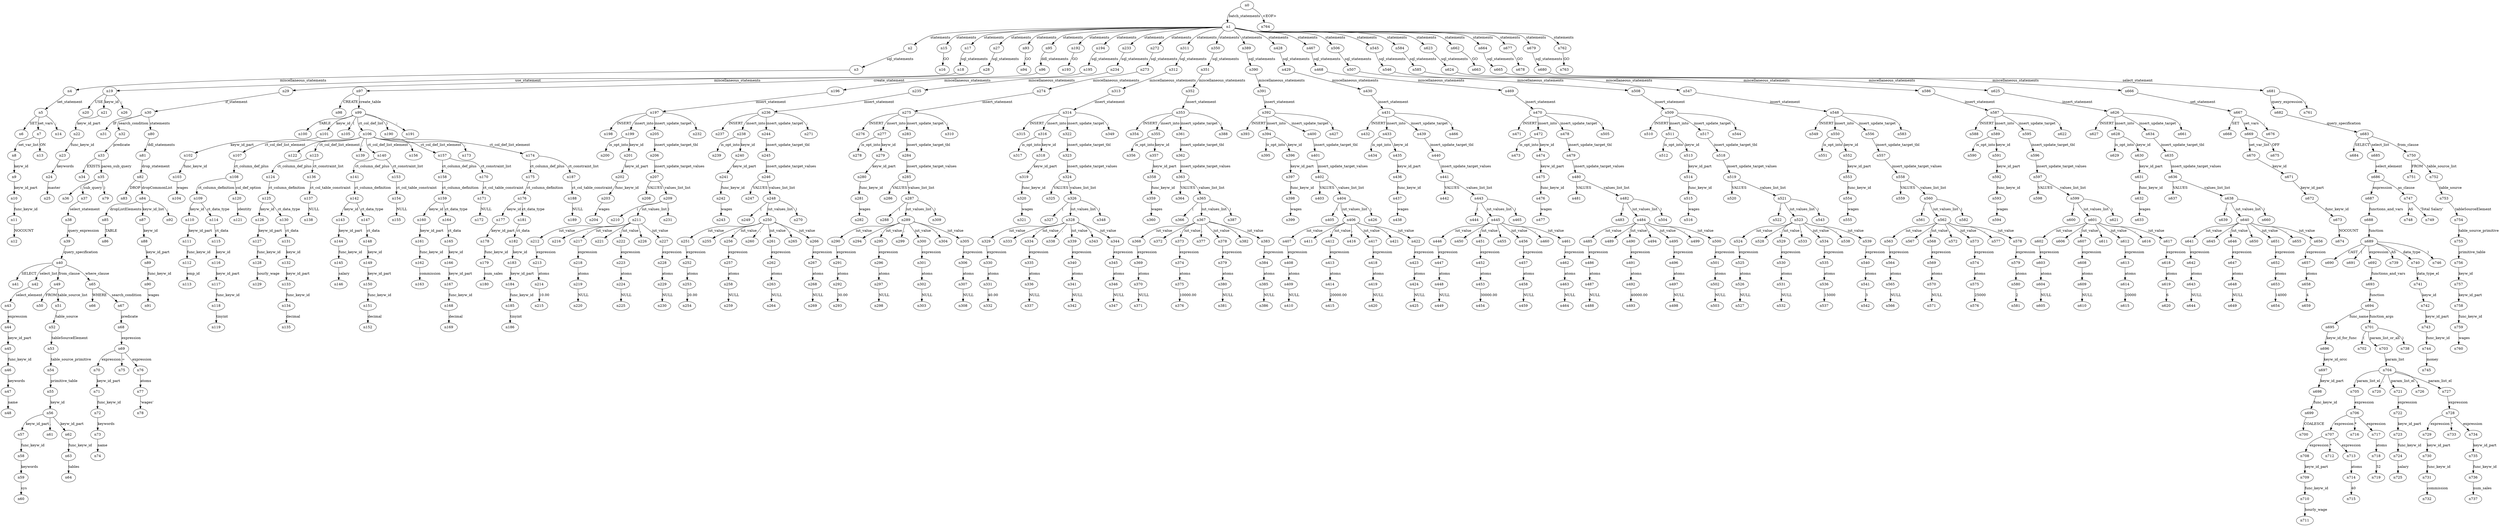 digraph ParseTree {
  n0 -> n1 [label="batch_statements"];
  n1 -> n2 [label="statements"];
  n2 -> n3 [label="sql_statements"];
  n3 -> n4 [label="miscellaneous_statements"];
  n4 -> n5 [label="set_statement"];
  n5 -> n6 [label="SET"];
  n5 -> n7 [label="set_vars"];
  n7 -> n8 [label="set_var_list"];
  n8 -> n9 [label="keyw_id"];
  n9 -> n10 [label="keyw_id_part"];
  n10 -> n11 [label="func_keyw_id"];
  n11 -> n12 [label="NOCOUNT"];
  n7 -> n13 [label="ON"];
  n5 -> n14 [label=";"];
  n1 -> n15 [label="statements"];
  n15 -> n16 [label="GO"];
  n1 -> n17 [label="statements"];
  n17 -> n18 [label="sql_statements"];
  n18 -> n19 [label="use_statement"];
  n19 -> n20 [label="USE"];
  n19 -> n21 [label="keyw_id"];
  n21 -> n22 [label="keyw_id_part"];
  n22 -> n23 [label="func_keyw_id"];
  n23 -> n24 [label="keywords"];
  n24 -> n25 [label="master"];
  n19 -> n26 [label=";"];
  n1 -> n27 [label="statements"];
  n27 -> n28 [label="sql_statements"];
  n28 -> n29 [label="miscellaneous_statements"];
  n29 -> n30 [label="if_statement"];
  n30 -> n31 [label="IF"];
  n30 -> n32 [label="search_condition"];
  n32 -> n33 [label="predicate"];
  n33 -> n34 [label="EXISTS"];
  n33 -> n35 [label="paren_sub_query"];
  n35 -> n36 [label="("];
  n35 -> n37 [label="sub_query"];
  n37 -> n38 [label="select_statement"];
  n38 -> n39 [label="query_expression"];
  n39 -> n40 [label="query_specification"];
  n40 -> n41 [label="SELECT"];
  n40 -> n42 [label="select_list"];
  n42 -> n43 [label="select_element"];
  n43 -> n44 [label="expression"];
  n44 -> n45 [label="keyw_id_part"];
  n45 -> n46 [label="func_keyw_id"];
  n46 -> n47 [label="keywords"];
  n47 -> n48 [label="name"];
  n40 -> n49 [label="from_clause"];
  n49 -> n50 [label="FROM"];
  n49 -> n51 [label="table_source_list"];
  n51 -> n52 [label="table_source"];
  n52 -> n53 [label="tableSourceElement"];
  n53 -> n54 [label="table_source_primitive"];
  n54 -> n55 [label="primitive_table"];
  n55 -> n56 [label="keyw_id"];
  n56 -> n57 [label="keyw_id_part"];
  n57 -> n58 [label="func_keyw_id"];
  n58 -> n59 [label="keywords"];
  n59 -> n60 [label="sys"];
  n56 -> n61 [label="."];
  n56 -> n62 [label="keyw_id_part"];
  n62 -> n63 [label="func_keyw_id"];
  n63 -> n64 [label="tables"];
  n40 -> n65 [label="where_clause"];
  n65 -> n66 [label="WHERE"];
  n65 -> n67 [label="search_condition"];
  n67 -> n68 [label="predicate"];
  n68 -> n69 [label="expression"];
  n69 -> n70 [label="expression"];
  n70 -> n71 [label="keyw_id_part"];
  n71 -> n72 [label="func_keyw_id"];
  n72 -> n73 [label="keywords"];
  n73 -> n74 [label="name"];
  n69 -> n75 [label="="];
  n69 -> n76 [label="expression"];
  n76 -> n77 [label="atoms"];
  n77 -> n78 [label="'wages'"];
  n35 -> n79 [label=")"];
  n30 -> n80 [label="statements"];
  n80 -> n81 [label="ddl_statements"];
  n81 -> n82 [label="drop_statement"];
  n82 -> n83 [label="DROP"];
  n82 -> n84 [label="dropCommonList"];
  n84 -> n85 [label="dropListElements"];
  n85 -> n86 [label="TABLE"];
  n84 -> n87 [label="keyw_id_list"];
  n87 -> n88 [label="keyw_id"];
  n88 -> n89 [label="keyw_id_part"];
  n89 -> n90 [label="func_keyw_id"];
  n90 -> n91 [label="wages"];
  n84 -> n92 [label=";"];
  n1 -> n93 [label="statements"];
  n93 -> n94 [label="GO"];
  n1 -> n95 [label="statements"];
  n95 -> n96 [label="ddl_statements"];
  n96 -> n97 [label="create_statement"];
  n97 -> n98 [label="CREATE"];
  n97 -> n99 [label="create_table"];
  n99 -> n100 [label="TABLE"];
  n99 -> n101 [label="keyw_id"];
  n101 -> n102 [label="keyw_id_part"];
  n102 -> n103 [label="func_keyw_id"];
  n103 -> n104 [label="wages"];
  n99 -> n105 [label="("];
  n99 -> n106 [label="ct_col_def_list"];
  n106 -> n107 [label="ct_col_def_list_element"];
  n107 -> n108 [label="ct_column_def_plus"];
  n108 -> n109 [label="ct_column_definition"];
  n109 -> n110 [label="keyw_id"];
  n110 -> n111 [label="keyw_id_part"];
  n111 -> n112 [label="func_keyw_id"];
  n112 -> n113 [label="emp_id"];
  n109 -> n114 [label="ct_data_type"];
  n114 -> n115 [label="ct_data"];
  n115 -> n116 [label="keyw_id"];
  n116 -> n117 [label="keyw_id_part"];
  n117 -> n118 [label="func_keyw_id"];
  n118 -> n119 [label="tinyint"];
  n108 -> n120 [label="col_def_option"];
  n120 -> n121 [label="identity"];
  n106 -> n122 [label=","];
  n106 -> n123 [label="ct_col_def_list_element"];
  n123 -> n124 [label="ct_column_def_plus"];
  n124 -> n125 [label="ct_column_definition"];
  n125 -> n126 [label="keyw_id"];
  n126 -> n127 [label="keyw_id_part"];
  n127 -> n128 [label="func_keyw_id"];
  n128 -> n129 [label="hourly_wage"];
  n125 -> n130 [label="ct_data_type"];
  n130 -> n131 [label="ct_data"];
  n131 -> n132 [label="keyw_id"];
  n132 -> n133 [label="keyw_id_part"];
  n133 -> n134 [label="func_keyw_id"];
  n134 -> n135 [label="decimal"];
  n123 -> n136 [label="ct_constraint_list"];
  n136 -> n137 [label="ct_col_table_constraint"];
  n137 -> n138 [label="NULL"];
  n106 -> n139 [label=","];
  n106 -> n140 [label="ct_col_def_list_element"];
  n140 -> n141 [label="ct_column_def_plus"];
  n141 -> n142 [label="ct_column_definition"];
  n142 -> n143 [label="keyw_id"];
  n143 -> n144 [label="keyw_id_part"];
  n144 -> n145 [label="func_keyw_id"];
  n145 -> n146 [label="salary"];
  n142 -> n147 [label="ct_data_type"];
  n147 -> n148 [label="ct_data"];
  n148 -> n149 [label="keyw_id"];
  n149 -> n150 [label="keyw_id_part"];
  n150 -> n151 [label="func_keyw_id"];
  n151 -> n152 [label="decimal"];
  n140 -> n153 [label="ct_constraint_list"];
  n153 -> n154 [label="ct_col_table_constraint"];
  n154 -> n155 [label="NULL"];
  n106 -> n156 [label=","];
  n106 -> n157 [label="ct_col_def_list_element"];
  n157 -> n158 [label="ct_column_def_plus"];
  n158 -> n159 [label="ct_column_definition"];
  n159 -> n160 [label="keyw_id"];
  n160 -> n161 [label="keyw_id_part"];
  n161 -> n162 [label="func_keyw_id"];
  n162 -> n163 [label="commission"];
  n159 -> n164 [label="ct_data_type"];
  n164 -> n165 [label="ct_data"];
  n165 -> n166 [label="keyw_id"];
  n166 -> n167 [label="keyw_id_part"];
  n167 -> n168 [label="func_keyw_id"];
  n168 -> n169 [label="decimal"];
  n157 -> n170 [label="ct_constraint_list"];
  n170 -> n171 [label="ct_col_table_constraint"];
  n171 -> n172 [label="NULL"];
  n106 -> n173 [label=","];
  n106 -> n174 [label="ct_col_def_list_element"];
  n174 -> n175 [label="ct_column_def_plus"];
  n175 -> n176 [label="ct_column_definition"];
  n176 -> n177 [label="keyw_id"];
  n177 -> n178 [label="keyw_id_part"];
  n178 -> n179 [label="func_keyw_id"];
  n179 -> n180 [label="num_sales"];
  n176 -> n181 [label="ct_data_type"];
  n181 -> n182 [label="ct_data"];
  n182 -> n183 [label="keyw_id"];
  n183 -> n184 [label="keyw_id_part"];
  n184 -> n185 [label="func_keyw_id"];
  n185 -> n186 [label="tinyint"];
  n174 -> n187 [label="ct_constraint_list"];
  n187 -> n188 [label="ct_col_table_constraint"];
  n188 -> n189 [label="NULL"];
  n99 -> n190 [label=")"];
  n99 -> n191 [label=";"];
  n1 -> n192 [label="statements"];
  n192 -> n193 [label="GO"];
  n1 -> n194 [label="statements"];
  n194 -> n195 [label="sql_statements"];
  n195 -> n196 [label="miscellaneous_statements"];
  n196 -> n197 [label="insert_statement"];
  n197 -> n198 [label="INSERT"];
  n197 -> n199 [label="insert_into"];
  n199 -> n200 [label="is_opt_into"];
  n199 -> n201 [label="keyw_id"];
  n201 -> n202 [label="keyw_id_part"];
  n202 -> n203 [label="func_keyw_id"];
  n203 -> n204 [label="wages"];
  n197 -> n205 [label="insert_update_target"];
  n205 -> n206 [label="insert_update_target_tbl"];
  n206 -> n207 [label="insert_update_target_values"];
  n207 -> n208 [label="VALUES"];
  n207 -> n209 [label="values_list_list"];
  n209 -> n210 [label="("];
  n209 -> n211 [label="iut_values_list"];
  n211 -> n212 [label="iut_value"];
  n212 -> n213 [label="expression"];
  n213 -> n214 [label="atoms"];
  n214 -> n215 [label="10.00"];
  n211 -> n216 [label=","];
  n211 -> n217 [label="iut_value"];
  n217 -> n218 [label="expression"];
  n218 -> n219 [label="atoms"];
  n219 -> n220 [label="NULL"];
  n211 -> n221 [label=","];
  n211 -> n222 [label="iut_value"];
  n222 -> n223 [label="expression"];
  n223 -> n224 [label="atoms"];
  n224 -> n225 [label="NULL"];
  n211 -> n226 [label=","];
  n211 -> n227 [label="iut_value"];
  n227 -> n228 [label="expression"];
  n228 -> n229 [label="atoms"];
  n229 -> n230 [label="NULL"];
  n209 -> n231 [label=")"];
  n197 -> n232 [label=";"];
  n1 -> n233 [label="statements"];
  n233 -> n234 [label="sql_statements"];
  n234 -> n235 [label="miscellaneous_statements"];
  n235 -> n236 [label="insert_statement"];
  n236 -> n237 [label="INSERT"];
  n236 -> n238 [label="insert_into"];
  n238 -> n239 [label="is_opt_into"];
  n238 -> n240 [label="keyw_id"];
  n240 -> n241 [label="keyw_id_part"];
  n241 -> n242 [label="func_keyw_id"];
  n242 -> n243 [label="wages"];
  n236 -> n244 [label="insert_update_target"];
  n244 -> n245 [label="insert_update_target_tbl"];
  n245 -> n246 [label="insert_update_target_values"];
  n246 -> n247 [label="VALUES"];
  n246 -> n248 [label="values_list_list"];
  n248 -> n249 [label="("];
  n248 -> n250 [label="iut_values_list"];
  n250 -> n251 [label="iut_value"];
  n251 -> n252 [label="expression"];
  n252 -> n253 [label="atoms"];
  n253 -> n254 [label="20.00"];
  n250 -> n255 [label=","];
  n250 -> n256 [label="iut_value"];
  n256 -> n257 [label="expression"];
  n257 -> n258 [label="atoms"];
  n258 -> n259 [label="NULL"];
  n250 -> n260 [label=","];
  n250 -> n261 [label="iut_value"];
  n261 -> n262 [label="expression"];
  n262 -> n263 [label="atoms"];
  n263 -> n264 [label="NULL"];
  n250 -> n265 [label=","];
  n250 -> n266 [label="iut_value"];
  n266 -> n267 [label="expression"];
  n267 -> n268 [label="atoms"];
  n268 -> n269 [label="NULL"];
  n248 -> n270 [label=")"];
  n236 -> n271 [label=";"];
  n1 -> n272 [label="statements"];
  n272 -> n273 [label="sql_statements"];
  n273 -> n274 [label="miscellaneous_statements"];
  n274 -> n275 [label="insert_statement"];
  n275 -> n276 [label="INSERT"];
  n275 -> n277 [label="insert_into"];
  n277 -> n278 [label="is_opt_into"];
  n277 -> n279 [label="keyw_id"];
  n279 -> n280 [label="keyw_id_part"];
  n280 -> n281 [label="func_keyw_id"];
  n281 -> n282 [label="wages"];
  n275 -> n283 [label="insert_update_target"];
  n283 -> n284 [label="insert_update_target_tbl"];
  n284 -> n285 [label="insert_update_target_values"];
  n285 -> n286 [label="VALUES"];
  n285 -> n287 [label="values_list_list"];
  n287 -> n288 [label="("];
  n287 -> n289 [label="iut_values_list"];
  n289 -> n290 [label="iut_value"];
  n290 -> n291 [label="expression"];
  n291 -> n292 [label="atoms"];
  n292 -> n293 [label="30.00"];
  n289 -> n294 [label=","];
  n289 -> n295 [label="iut_value"];
  n295 -> n296 [label="expression"];
  n296 -> n297 [label="atoms"];
  n297 -> n298 [label="NULL"];
  n289 -> n299 [label=","];
  n289 -> n300 [label="iut_value"];
  n300 -> n301 [label="expression"];
  n301 -> n302 [label="atoms"];
  n302 -> n303 [label="NULL"];
  n289 -> n304 [label=","];
  n289 -> n305 [label="iut_value"];
  n305 -> n306 [label="expression"];
  n306 -> n307 [label="atoms"];
  n307 -> n308 [label="NULL"];
  n287 -> n309 [label=")"];
  n275 -> n310 [label=";"];
  n1 -> n311 [label="statements"];
  n311 -> n312 [label="sql_statements"];
  n312 -> n313 [label="miscellaneous_statements"];
  n313 -> n314 [label="insert_statement"];
  n314 -> n315 [label="INSERT"];
  n314 -> n316 [label="insert_into"];
  n316 -> n317 [label="is_opt_into"];
  n316 -> n318 [label="keyw_id"];
  n318 -> n319 [label="keyw_id_part"];
  n319 -> n320 [label="func_keyw_id"];
  n320 -> n321 [label="wages"];
  n314 -> n322 [label="insert_update_target"];
  n322 -> n323 [label="insert_update_target_tbl"];
  n323 -> n324 [label="insert_update_target_values"];
  n324 -> n325 [label="VALUES"];
  n324 -> n326 [label="values_list_list"];
  n326 -> n327 [label="("];
  n326 -> n328 [label="iut_values_list"];
  n328 -> n329 [label="iut_value"];
  n329 -> n330 [label="expression"];
  n330 -> n331 [label="atoms"];
  n331 -> n332 [label="40.00"];
  n328 -> n333 [label=","];
  n328 -> n334 [label="iut_value"];
  n334 -> n335 [label="expression"];
  n335 -> n336 [label="atoms"];
  n336 -> n337 [label="NULL"];
  n328 -> n338 [label=","];
  n328 -> n339 [label="iut_value"];
  n339 -> n340 [label="expression"];
  n340 -> n341 [label="atoms"];
  n341 -> n342 [label="NULL"];
  n328 -> n343 [label=","];
  n328 -> n344 [label="iut_value"];
  n344 -> n345 [label="expression"];
  n345 -> n346 [label="atoms"];
  n346 -> n347 [label="NULL"];
  n326 -> n348 [label=")"];
  n314 -> n349 [label=";"];
  n1 -> n350 [label="statements"];
  n350 -> n351 [label="sql_statements"];
  n351 -> n352 [label="miscellaneous_statements"];
  n352 -> n353 [label="insert_statement"];
  n353 -> n354 [label="INSERT"];
  n353 -> n355 [label="insert_into"];
  n355 -> n356 [label="is_opt_into"];
  n355 -> n357 [label="keyw_id"];
  n357 -> n358 [label="keyw_id_part"];
  n358 -> n359 [label="func_keyw_id"];
  n359 -> n360 [label="wages"];
  n353 -> n361 [label="insert_update_target"];
  n361 -> n362 [label="insert_update_target_tbl"];
  n362 -> n363 [label="insert_update_target_values"];
  n363 -> n364 [label="VALUES"];
  n363 -> n365 [label="values_list_list"];
  n365 -> n366 [label="("];
  n365 -> n367 [label="iut_values_list"];
  n367 -> n368 [label="iut_value"];
  n368 -> n369 [label="expression"];
  n369 -> n370 [label="atoms"];
  n370 -> n371 [label="NULL"];
  n367 -> n372 [label=","];
  n367 -> n373 [label="iut_value"];
  n373 -> n374 [label="expression"];
  n374 -> n375 [label="atoms"];
  n375 -> n376 [label="10000.00"];
  n367 -> n377 [label=","];
  n367 -> n378 [label="iut_value"];
  n378 -> n379 [label="expression"];
  n379 -> n380 [label="atoms"];
  n380 -> n381 [label="NULL"];
  n367 -> n382 [label=","];
  n367 -> n383 [label="iut_value"];
  n383 -> n384 [label="expression"];
  n384 -> n385 [label="atoms"];
  n385 -> n386 [label="NULL"];
  n365 -> n387 [label=")"];
  n353 -> n388 [label=";"];
  n1 -> n389 [label="statements"];
  n389 -> n390 [label="sql_statements"];
  n390 -> n391 [label="miscellaneous_statements"];
  n391 -> n392 [label="insert_statement"];
  n392 -> n393 [label="INSERT"];
  n392 -> n394 [label="insert_into"];
  n394 -> n395 [label="is_opt_into"];
  n394 -> n396 [label="keyw_id"];
  n396 -> n397 [label="keyw_id_part"];
  n397 -> n398 [label="func_keyw_id"];
  n398 -> n399 [label="wages"];
  n392 -> n400 [label="insert_update_target"];
  n400 -> n401 [label="insert_update_target_tbl"];
  n401 -> n402 [label="insert_update_target_values"];
  n402 -> n403 [label="VALUES"];
  n402 -> n404 [label="values_list_list"];
  n404 -> n405 [label="("];
  n404 -> n406 [label="iut_values_list"];
  n406 -> n407 [label="iut_value"];
  n407 -> n408 [label="expression"];
  n408 -> n409 [label="atoms"];
  n409 -> n410 [label="NULL"];
  n406 -> n411 [label=","];
  n406 -> n412 [label="iut_value"];
  n412 -> n413 [label="expression"];
  n413 -> n414 [label="atoms"];
  n414 -> n415 [label="20000.00"];
  n406 -> n416 [label=","];
  n406 -> n417 [label="iut_value"];
  n417 -> n418 [label="expression"];
  n418 -> n419 [label="atoms"];
  n419 -> n420 [label="NULL"];
  n406 -> n421 [label=","];
  n406 -> n422 [label="iut_value"];
  n422 -> n423 [label="expression"];
  n423 -> n424 [label="atoms"];
  n424 -> n425 [label="NULL"];
  n404 -> n426 [label=")"];
  n392 -> n427 [label=";"];
  n1 -> n428 [label="statements"];
  n428 -> n429 [label="sql_statements"];
  n429 -> n430 [label="miscellaneous_statements"];
  n430 -> n431 [label="insert_statement"];
  n431 -> n432 [label="INSERT"];
  n431 -> n433 [label="insert_into"];
  n433 -> n434 [label="is_opt_into"];
  n433 -> n435 [label="keyw_id"];
  n435 -> n436 [label="keyw_id_part"];
  n436 -> n437 [label="func_keyw_id"];
  n437 -> n438 [label="wages"];
  n431 -> n439 [label="insert_update_target"];
  n439 -> n440 [label="insert_update_target_tbl"];
  n440 -> n441 [label="insert_update_target_values"];
  n441 -> n442 [label="VALUES"];
  n441 -> n443 [label="values_list_list"];
  n443 -> n444 [label="("];
  n443 -> n445 [label="iut_values_list"];
  n445 -> n446 [label="iut_value"];
  n446 -> n447 [label="expression"];
  n447 -> n448 [label="atoms"];
  n448 -> n449 [label="NULL"];
  n445 -> n450 [label=","];
  n445 -> n451 [label="iut_value"];
  n451 -> n452 [label="expression"];
  n452 -> n453 [label="atoms"];
  n453 -> n454 [label="30000.00"];
  n445 -> n455 [label=","];
  n445 -> n456 [label="iut_value"];
  n456 -> n457 [label="expression"];
  n457 -> n458 [label="atoms"];
  n458 -> n459 [label="NULL"];
  n445 -> n460 [label=","];
  n445 -> n461 [label="iut_value"];
  n461 -> n462 [label="expression"];
  n462 -> n463 [label="atoms"];
  n463 -> n464 [label="NULL"];
  n443 -> n465 [label=")"];
  n431 -> n466 [label=";"];
  n1 -> n467 [label="statements"];
  n467 -> n468 [label="sql_statements"];
  n468 -> n469 [label="miscellaneous_statements"];
  n469 -> n470 [label="insert_statement"];
  n470 -> n471 [label="INSERT"];
  n470 -> n472 [label="insert_into"];
  n472 -> n473 [label="is_opt_into"];
  n472 -> n474 [label="keyw_id"];
  n474 -> n475 [label="keyw_id_part"];
  n475 -> n476 [label="func_keyw_id"];
  n476 -> n477 [label="wages"];
  n470 -> n478 [label="insert_update_target"];
  n478 -> n479 [label="insert_update_target_tbl"];
  n479 -> n480 [label="insert_update_target_values"];
  n480 -> n481 [label="VALUES"];
  n480 -> n482 [label="values_list_list"];
  n482 -> n483 [label="("];
  n482 -> n484 [label="iut_values_list"];
  n484 -> n485 [label="iut_value"];
  n485 -> n486 [label="expression"];
  n486 -> n487 [label="atoms"];
  n487 -> n488 [label="NULL"];
  n484 -> n489 [label=","];
  n484 -> n490 [label="iut_value"];
  n490 -> n491 [label="expression"];
  n491 -> n492 [label="atoms"];
  n492 -> n493 [label="40000.00"];
  n484 -> n494 [label=","];
  n484 -> n495 [label="iut_value"];
  n495 -> n496 [label="expression"];
  n496 -> n497 [label="atoms"];
  n497 -> n498 [label="NULL"];
  n484 -> n499 [label=","];
  n484 -> n500 [label="iut_value"];
  n500 -> n501 [label="expression"];
  n501 -> n502 [label="atoms"];
  n502 -> n503 [label="NULL"];
  n482 -> n504 [label=")"];
  n470 -> n505 [label=";"];
  n1 -> n506 [label="statements"];
  n506 -> n507 [label="sql_statements"];
  n507 -> n508 [label="miscellaneous_statements"];
  n508 -> n509 [label="insert_statement"];
  n509 -> n510 [label="INSERT"];
  n509 -> n511 [label="insert_into"];
  n511 -> n512 [label="is_opt_into"];
  n511 -> n513 [label="keyw_id"];
  n513 -> n514 [label="keyw_id_part"];
  n514 -> n515 [label="func_keyw_id"];
  n515 -> n516 [label="wages"];
  n509 -> n517 [label="insert_update_target"];
  n517 -> n518 [label="insert_update_target_tbl"];
  n518 -> n519 [label="insert_update_target_values"];
  n519 -> n520 [label="VALUES"];
  n519 -> n521 [label="values_list_list"];
  n521 -> n522 [label="("];
  n521 -> n523 [label="iut_values_list"];
  n523 -> n524 [label="iut_value"];
  n524 -> n525 [label="expression"];
  n525 -> n526 [label="atoms"];
  n526 -> n527 [label="NULL"];
  n523 -> n528 [label=","];
  n523 -> n529 [label="iut_value"];
  n529 -> n530 [label="expression"];
  n530 -> n531 [label="atoms"];
  n531 -> n532 [label="NULL"];
  n523 -> n533 [label=","];
  n523 -> n534 [label="iut_value"];
  n534 -> n535 [label="expression"];
  n535 -> n536 [label="atoms"];
  n536 -> n537 [label="15000"];
  n523 -> n538 [label=","];
  n523 -> n539 [label="iut_value"];
  n539 -> n540 [label="expression"];
  n540 -> n541 [label="atoms"];
  n541 -> n542 [label="3"];
  n521 -> n543 [label=")"];
  n509 -> n544 [label=";"];
  n1 -> n545 [label="statements"];
  n545 -> n546 [label="sql_statements"];
  n546 -> n547 [label="miscellaneous_statements"];
  n547 -> n548 [label="insert_statement"];
  n548 -> n549 [label="INSERT"];
  n548 -> n550 [label="insert_into"];
  n550 -> n551 [label="is_opt_into"];
  n550 -> n552 [label="keyw_id"];
  n552 -> n553 [label="keyw_id_part"];
  n553 -> n554 [label="func_keyw_id"];
  n554 -> n555 [label="wages"];
  n548 -> n556 [label="insert_update_target"];
  n556 -> n557 [label="insert_update_target_tbl"];
  n557 -> n558 [label="insert_update_target_values"];
  n558 -> n559 [label="VALUES"];
  n558 -> n560 [label="values_list_list"];
  n560 -> n561 [label="("];
  n560 -> n562 [label="iut_values_list"];
  n562 -> n563 [label="iut_value"];
  n563 -> n564 [label="expression"];
  n564 -> n565 [label="atoms"];
  n565 -> n566 [label="NULL"];
  n562 -> n567 [label=","];
  n562 -> n568 [label="iut_value"];
  n568 -> n569 [label="expression"];
  n569 -> n570 [label="atoms"];
  n570 -> n571 [label="NULL"];
  n562 -> n572 [label=","];
  n562 -> n573 [label="iut_value"];
  n573 -> n574 [label="expression"];
  n574 -> n575 [label="atoms"];
  n575 -> n576 [label="25000"];
  n562 -> n577 [label=","];
  n562 -> n578 [label="iut_value"];
  n578 -> n579 [label="expression"];
  n579 -> n580 [label="atoms"];
  n580 -> n581 [label="2"];
  n560 -> n582 [label=")"];
  n548 -> n583 [label=";"];
  n1 -> n584 [label="statements"];
  n584 -> n585 [label="sql_statements"];
  n585 -> n586 [label="miscellaneous_statements"];
  n586 -> n587 [label="insert_statement"];
  n587 -> n588 [label="INSERT"];
  n587 -> n589 [label="insert_into"];
  n589 -> n590 [label="is_opt_into"];
  n589 -> n591 [label="keyw_id"];
  n591 -> n592 [label="keyw_id_part"];
  n592 -> n593 [label="func_keyw_id"];
  n593 -> n594 [label="wages"];
  n587 -> n595 [label="insert_update_target"];
  n595 -> n596 [label="insert_update_target_tbl"];
  n596 -> n597 [label="insert_update_target_values"];
  n597 -> n598 [label="VALUES"];
  n597 -> n599 [label="values_list_list"];
  n599 -> n600 [label="("];
  n599 -> n601 [label="iut_values_list"];
  n601 -> n602 [label="iut_value"];
  n602 -> n603 [label="expression"];
  n603 -> n604 [label="atoms"];
  n604 -> n605 [label="NULL"];
  n601 -> n606 [label=","];
  n601 -> n607 [label="iut_value"];
  n607 -> n608 [label="expression"];
  n608 -> n609 [label="atoms"];
  n609 -> n610 [label="NULL"];
  n601 -> n611 [label=","];
  n601 -> n612 [label="iut_value"];
  n612 -> n613 [label="expression"];
  n613 -> n614 [label="atoms"];
  n614 -> n615 [label="20000"];
  n601 -> n616 [label=","];
  n601 -> n617 [label="iut_value"];
  n617 -> n618 [label="expression"];
  n618 -> n619 [label="atoms"];
  n619 -> n620 [label="6"];
  n599 -> n621 [label=")"];
  n587 -> n622 [label=";"];
  n1 -> n623 [label="statements"];
  n623 -> n624 [label="sql_statements"];
  n624 -> n625 [label="miscellaneous_statements"];
  n625 -> n626 [label="insert_statement"];
  n626 -> n627 [label="INSERT"];
  n626 -> n628 [label="insert_into"];
  n628 -> n629 [label="is_opt_into"];
  n628 -> n630 [label="keyw_id"];
  n630 -> n631 [label="keyw_id_part"];
  n631 -> n632 [label="func_keyw_id"];
  n632 -> n633 [label="wages"];
  n626 -> n634 [label="insert_update_target"];
  n634 -> n635 [label="insert_update_target_tbl"];
  n635 -> n636 [label="insert_update_target_values"];
  n636 -> n637 [label="VALUES"];
  n636 -> n638 [label="values_list_list"];
  n638 -> n639 [label="("];
  n638 -> n640 [label="iut_values_list"];
  n640 -> n641 [label="iut_value"];
  n641 -> n642 [label="expression"];
  n642 -> n643 [label="atoms"];
  n643 -> n644 [label="NULL"];
  n640 -> n645 [label=","];
  n640 -> n646 [label="iut_value"];
  n646 -> n647 [label="expression"];
  n647 -> n648 [label="atoms"];
  n648 -> n649 [label="NULL"];
  n640 -> n650 [label=","];
  n640 -> n651 [label="iut_value"];
  n651 -> n652 [label="expression"];
  n652 -> n653 [label="atoms"];
  n653 -> n654 [label="14000"];
  n640 -> n655 [label=","];
  n640 -> n656 [label="iut_value"];
  n656 -> n657 [label="expression"];
  n657 -> n658 [label="atoms"];
  n658 -> n659 [label="4"];
  n638 -> n660 [label=")"];
  n626 -> n661 [label=";"];
  n1 -> n662 [label="statements"];
  n662 -> n663 [label="GO"];
  n1 -> n664 [label="statements"];
  n664 -> n665 [label="sql_statements"];
  n665 -> n666 [label="miscellaneous_statements"];
  n666 -> n667 [label="set_statement"];
  n667 -> n668 [label="SET"];
  n667 -> n669 [label="set_vars"];
  n669 -> n670 [label="set_var_list"];
  n670 -> n671 [label="keyw_id"];
  n671 -> n672 [label="keyw_id_part"];
  n672 -> n673 [label="func_keyw_id"];
  n673 -> n674 [label="NOCOUNT"];
  n669 -> n675 [label="OFF"];
  n667 -> n676 [label=";"];
  n1 -> n677 [label="statements"];
  n677 -> n678 [label="GO"];
  n1 -> n679 [label="statements"];
  n679 -> n680 [label="sql_statements"];
  n680 -> n681 [label="select_statement"];
  n681 -> n682 [label="query_expression"];
  n682 -> n683 [label="query_specification"];
  n683 -> n684 [label="SELECT"];
  n683 -> n685 [label="select_list"];
  n685 -> n686 [label="select_element"];
  n686 -> n687 [label="expression"];
  n687 -> n688 [label="functions_and_vars"];
  n688 -> n689 [label="function"];
  n689 -> n690 [label="CAST"];
  n689 -> n691 [label="("];
  n689 -> n692 [label="expression"];
  n692 -> n693 [label="functions_and_vars"];
  n693 -> n694 [label="function"];
  n694 -> n695 [label="func_name"];
  n695 -> n696 [label="keyw_id_for_func"];
  n696 -> n697 [label="keyw_id_orcc"];
  n697 -> n698 [label="keyw_id_part"];
  n698 -> n699 [label="func_keyw_id"];
  n699 -> n700 [label="COALESCE"];
  n694 -> n701 [label="function_args"];
  n701 -> n702 [label="("];
  n701 -> n703 [label="param_list_or_all"];
  n703 -> n704 [label="param_list"];
  n704 -> n705 [label="param_list_el"];
  n705 -> n706 [label="expression"];
  n706 -> n707 [label="expression"];
  n707 -> n708 [label="expression"];
  n708 -> n709 [label="keyw_id_part"];
  n709 -> n710 [label="func_keyw_id"];
  n710 -> n711 [label="hourly_wage"];
  n707 -> n712 [label="*"];
  n707 -> n713 [label="expression"];
  n713 -> n714 [label="atoms"];
  n714 -> n715 [label="40"];
  n706 -> n716 [label="*"];
  n706 -> n717 [label="expression"];
  n717 -> n718 [label="atoms"];
  n718 -> n719 [label="52"];
  n704 -> n720 [label=","];
  n704 -> n721 [label="param_list_el"];
  n721 -> n722 [label="expression"];
  n722 -> n723 [label="keyw_id_part"];
  n723 -> n724 [label="func_keyw_id"];
  n724 -> n725 [label="salary"];
  n704 -> n726 [label=","];
  n704 -> n727 [label="param_list_el"];
  n727 -> n728 [label="expression"];
  n728 -> n729 [label="expression"];
  n729 -> n730 [label="keyw_id_part"];
  n730 -> n731 [label="func_keyw_id"];
  n731 -> n732 [label="commission"];
  n728 -> n733 [label="*"];
  n728 -> n734 [label="expression"];
  n734 -> n735 [label="keyw_id_part"];
  n735 -> n736 [label="func_keyw_id"];
  n736 -> n737 [label="num_sales"];
  n701 -> n738 [label=")"];
  n689 -> n739 [label="AS"];
  n689 -> n740 [label="data_type"];
  n740 -> n741 [label="data_type_el"];
  n741 -> n742 [label="keyw_id"];
  n742 -> n743 [label="keyw_id_part"];
  n743 -> n744 [label="func_keyw_id"];
  n744 -> n745 [label="money"];
  n689 -> n746 [label=")"];
  n686 -> n747 [label="as_clause"];
  n747 -> n748 [label="AS"];
  n747 -> n749 [label="'Total Salary'"];
  n683 -> n750 [label="from_clause"];
  n750 -> n751 [label="FROM"];
  n750 -> n752 [label="table_source_list"];
  n752 -> n753 [label="table_source"];
  n753 -> n754 [label="tableSourceElement"];
  n754 -> n755 [label="table_source_primitive"];
  n755 -> n756 [label="primitive_table"];
  n756 -> n757 [label="keyw_id"];
  n757 -> n758 [label="keyw_id_part"];
  n758 -> n759 [label="func_keyw_id"];
  n759 -> n760 [label="wages"];
  n681 -> n761 [label=";"];
  n1 -> n762 [label="statements"];
  n762 -> n763 [label="GO"];
  n0 -> n764 [label="<EOF>"];
}
